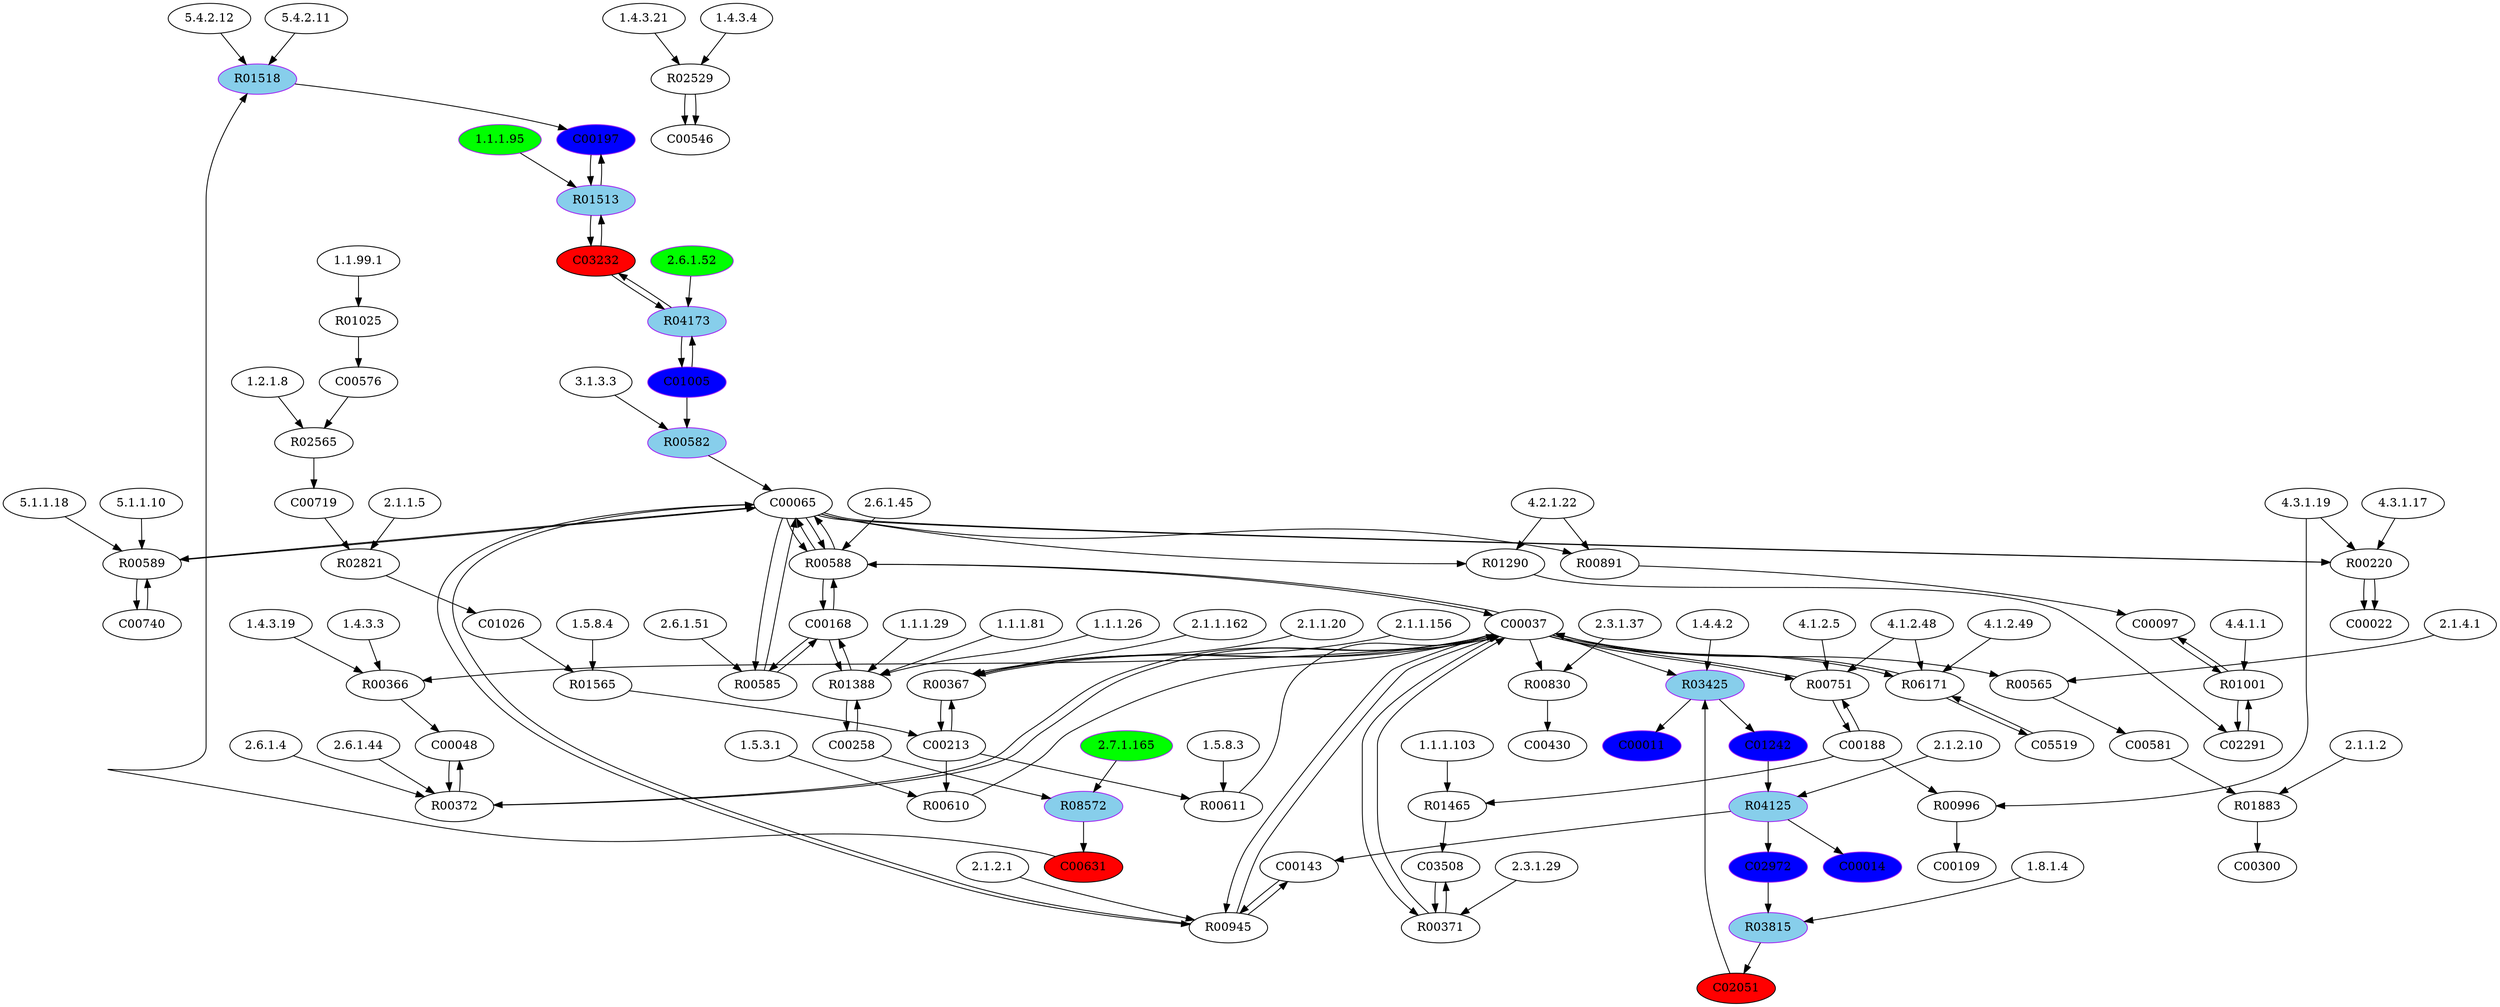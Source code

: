 digraph G {
"5.4.2.12" [type=E];
"2.3.1.37" [type=E];
"3.1.3.3" [type=E];
"4.4.1.1" [type=E];
"2.6.1.51" [type=E];
"1.4.3.19" [type=E];
"1.5.8.4" [type=E];
"5.1.1.18" [type=E];
"4.1.2.48" [type=E];
"2.1.1.5" [type=E];
"1.1.1.95" [color=purple, fillcolor=green, style=filled, type=E];
"2.1.1.156" [type=E];
"1.8.1.4" [type=E];
"2.1.1.162" [type=E];
"1.2.1.8" [type=E];
"2.1.1.20" [type=E];
"2.1.1.2" [type=E];
"1.1.1.29" [type=E];
"2.6.1.52" [color=purple, fillcolor=green, style=filled, type=E];
"4.3.1.19" [type=E];
"1.1.1.103" [type=E];
"1.5.3.1" [type=E];
"1.4.3.21" [type=E];
"1.5.8.3" [type=E];
"2.6.1.45" [type=E];
"1.4.3.4" [type=E];
"2.6.1.44" [type=E];
"2.7.1.165" [color=purple, fillcolor=green, style=filled, type=E];
"2.6.1.4" [type=E];
"5.1.1.10" [type=E];
"2.1.2.1" [type=E];
"4.3.1.17" [type=E];
"4.1.2.5" [type=E];
"2.1.2.10" [type=E];
"4.2.1.22" [type=E];
"4.1.2.49" [type=E];
"1.1.1.81" [type=E];
"2.1.4.1" [type=E];
"1.4.4.2" [type=E];
"1.1.99.1" [type=E];
"2.3.1.29" [type=E];
"1.1.1.26" [type=E];
"5.4.2.11" [type=E];
"1.4.3.3" [type=E];
R01565 [type=R];
R00366 [type=R];
R01518 [color=purple, fillcolor=skyblue, style=filled, type=R];
R01001 [type=R];
R01883 [type=R];
R03815 [color=purple, fillcolor=skyblue, style=filled, type=R];
R00372 [type=R];
R06171 [type=R];
R00589 [type=R];
R00582 [color=purple, fillcolor=skyblue, style=filled, type=R];
R08572 [color=purple, fillcolor=skyblue, style=filled, type=R];
R00830 [type=R];
R00565 [type=R];
R00367 [type=R];
R04173 [color=purple, fillcolor=skyblue, style=filled, type=R];
R01025 [type=R];
R03425 [color=purple, fillcolor=skyblue, style=filled, type=R];
R01465 [type=R];
R00220 [type=R];
R00611 [type=R];
R00751 [type=R];
R00891 [type=R];
R00371 [type=R];
R00588 [type=R];
R00945 [type=R];
R02821 [type=R];
R01513 [color=purple, fillcolor=skyblue, style=filled, type=R];
R02565 [type=R];
R00585 [type=R];
R00996 [type=R];
R01388 [type=R];
R02529 [type=R];
R00610 [type=R];
R04125 [color=purple, fillcolor=skyblue, style=filled, type=R];
R01290 [type=R];
C02291 [type=C];
C03508 [type=C];
C00143 [type=C];
C00011 [color=purple, fillcolor=blue, style=filled, type=C];
C02051 [fillcolor=red, style=filled, type=C];
C01026 [type=C];
C00213 [type=C];
C00740 [type=C];
C00719 [type=C];
C00430 [type=C];
C00197 [color=purple, fillcolor=blue, style=filled, type=C];
C00631 [fillcolor=red, style=filled, type=C];
C00168 [type=C];
C00048 [type=C];
C02972 [color=purple, fillcolor=blue, style=filled, type=C];
C00014 [color=purple, fillcolor=blue, style=filled, type=C];
C00576 [type=C];
C05519 [type=C];
C00022 [type=C];
C00065 [type=C];
C00300 [type=C];
C00581 [type=C];
C00097 [type=C];
C01005 [color=purple, fillcolor=blue, style=filled, type=C];
C00546 [type=C];
C00188 [type=C];
C00258 [type=C];
C01242 [color=purple, fillcolor=blue, style=filled, type=C];
C03232 [fillcolor=red, style=filled, type=C];
C00037 [type=C];
C00109 [type=C];
C00065 -> R00589;
R00589 -> C00065;
R00589 -> C00740;
C00740 -> R00589;
R01025 -> C00576;
C00576 -> R02565;
R02565 -> C00719;
C00719 -> R02821;
R02821 -> C01026;
C00065 -> R00588;
R00588 -> C00065;
R00588 -> C00037;
C00037 -> R00588;
C00065 -> R00585;
R00585 -> C00065;
R00585 -> C00168;
C00168 -> R00585;
C00581 -> R01883;
R01883 -> C00300;
C00197 -> R01513;
R01513 -> C00197;
R01513 -> C03232;
C03232 -> R01513;
C01026 -> R01565;
R01565 -> C00213;
C00065 -> R01290;
R01290 -> C02291;
C02291 -> R01001;
R01001 -> C02291;
R01001 -> C00097;
C00097 -> R01001;
C00037 -> R06171;
R06171 -> C00037;
R06171 -> C05519;
C05519 -> R06171;
C00037 -> R00565;
R00565 -> C00581;
C01005 -> R04173;
R04173 -> C01005;
R04173 -> C03232;
C03232 -> R04173;
C00213 -> R00610;
R00610 -> C00037;
C00213 -> R00611;
R00611 -> C00037;
C01005 -> R00582;
R00582 -> C00065;
C00143 -> R00945;
R00945 -> C00143;
C00037 -> R00945;
R00945 -> C00037;
R00945 -> C00065;
C00065 -> R00945;
C00188 -> R00996;
R00996 -> C00109;
C00188 -> R00751;
R00751 -> C00188;
R00751 -> C00037;
C00037 -> R00751;
C00037 -> R00366;
R00366 -> C00048;
C00188 -> R01465;
R01465 -> C03508;
C00037 -> R00371;
R00371 -> C00037;
R00371 -> C03508;
C03508 -> R00371;
C00065 -> R00220;
R00220 -> C00022;
C00037 -> R03425;
C02051 -> R03425;
R03425 -> C01242;
R03425 -> C00011;
C00037 -> R00830;
R00830 -> C00430;
R02529 -> C00546;
C00258 -> R01388;
R01388 -> C00258;
R01388 -> C00168;
C00168 -> R01388;
R02529 -> C00546;
C01242 -> R04125;
R04125 -> C00143;
R04125 -> C00014;
R04125 -> C02972;
C02972 -> R03815;
R03815 -> C02051;
C00037 -> R00367;
R00367 -> C00037;
R00367 -> C00213;
C00213 -> R00367;
C00065 -> R00220;
R00220 -> C00022;
C00065 -> R00588;
R00588 -> C00065;
R00588 -> C00168;
C00168 -> R00588;
C00065 -> R00891;
R00891 -> C00097;
C00037 -> R00372;
R00372 -> C00037;
R00372 -> C00048;
C00048 -> R00372;
C00258 -> R08572;
R08572 -> C00631;
C00631 -> R01518;
R01518 -> C00197;
"1.5.8.4" -> R01565;
"1.4.3.3" -> R00366;
"1.4.3.19" -> R00366;
"5.4.2.11" -> R01518;
"5.4.2.12" -> R01518;
"4.4.1.1" -> R01001;
"2.1.1.2" -> R01883;
"1.8.1.4" -> R03815;
"2.6.1.4" -> R00372;
"2.6.1.44" -> R00372;
"4.1.2.48" -> R06171;
"4.1.2.49" -> R06171;
"5.1.1.10" -> R00589;
"5.1.1.18" -> R00589;
"3.1.3.3" -> R00582;
"2.7.1.165" -> R08572;
"2.3.1.37" -> R00830;
"2.1.4.1" -> R00565;
"2.1.1.20" -> R00367;
"2.1.1.156" -> R00367;
"2.1.1.162" -> R00367;
"2.6.1.52" -> R04173;
"1.1.99.1" -> R01025;
"1.4.4.2" -> R03425;
"1.1.1.103" -> R01465;
"4.3.1.17" -> R00220;
"4.3.1.19" -> R00220;
"1.5.8.3" -> R00611;
"4.1.2.5" -> R00751;
"4.1.2.48" -> R00751;
"4.2.1.22" -> R00891;
"2.3.1.29" -> R00371;
"2.6.1.45" -> R00588;
"2.1.2.1" -> R00945;
"2.1.1.5" -> R02821;
"1.1.1.95" -> R01513;
"1.2.1.8" -> R02565;
"2.6.1.51" -> R00585;
"4.3.1.19" -> R00996;
"1.1.1.26" -> R01388;
"1.1.1.29" -> R01388;
"1.1.1.81" -> R01388;
"1.4.3.4" -> R02529;
"1.4.3.21" -> R02529;
"1.5.3.1" -> R00610;
"2.1.2.10" -> R04125;
"4.2.1.22" -> R01290;
}
